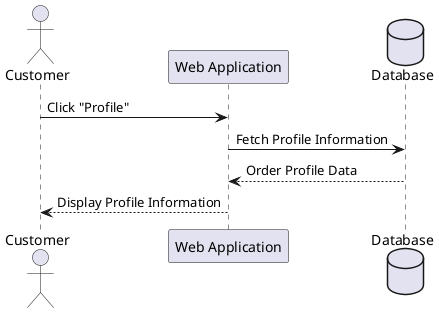@startuml
actor "Customer" as customer
participant "Web Application" as webapp
database "Database" as db


customer -> webapp: Click "Profile"
webapp -> db: Fetch Profile Information
db --> webapp: Order Profile Data
webapp --> customer: Display Profile Information
@enduml
